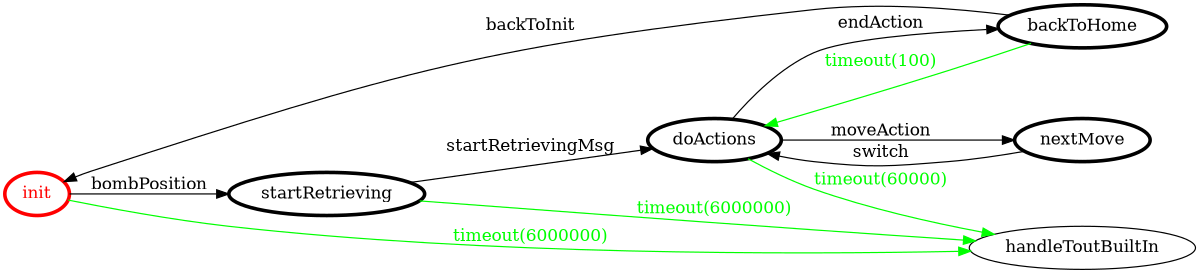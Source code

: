 /*
*
* A GraphViz DOT FSM description 
* Please use a GraphViz visualizer (like http://www.webgraphviz.com)
*  
*/

digraph finite_state_machine {
	rankdir=LR
	size="8,5"
	
	init [ color = red ][ fontcolor = red ][ penwidth = 3 ]
	startRetrieving [ color = black ][ fontcolor = black ][ penwidth = 3 ]
	backToHome [ color = black ][ fontcolor = black ][ penwidth = 3 ]
	doActions [ color = black ][ fontcolor = black ][ penwidth = 3 ]
	nextMove [ color = black ][ fontcolor = black ][ penwidth = 3 ]
	
	init -> startRetrieving [ label = "bombPosition" ][ color = black ][ fontcolor = black ]
	nextMove -> doActions [ label = "switch" ][ color = black ][ fontcolor = black ]
	startRetrieving -> doActions [ label = "startRetrievingMsg" ][ color = black ][ fontcolor = black ]
	doActions -> handleToutBuiltIn [ label = "timeout(60000)" ][ color = green ][ fontcolor = green ]
	startRetrieving -> handleToutBuiltIn [ label = "timeout(6000000)" ][ color = green ][ fontcolor = green ]
	backToHome -> init [ label = "backToInit" ][ color = black ][ fontcolor = black ]
	init -> handleToutBuiltIn [ label = "timeout(6000000)" ][ color = green ][ fontcolor = green ]
	doActions -> nextMove [ label = "moveAction" ][ color = black ][ fontcolor = black ]
	backToHome -> doActions [ label = "timeout(100)" ][ color = green ][ fontcolor = green ]
	doActions -> backToHome [ label = "endAction" ][ color = black ][ fontcolor = black ]
}

